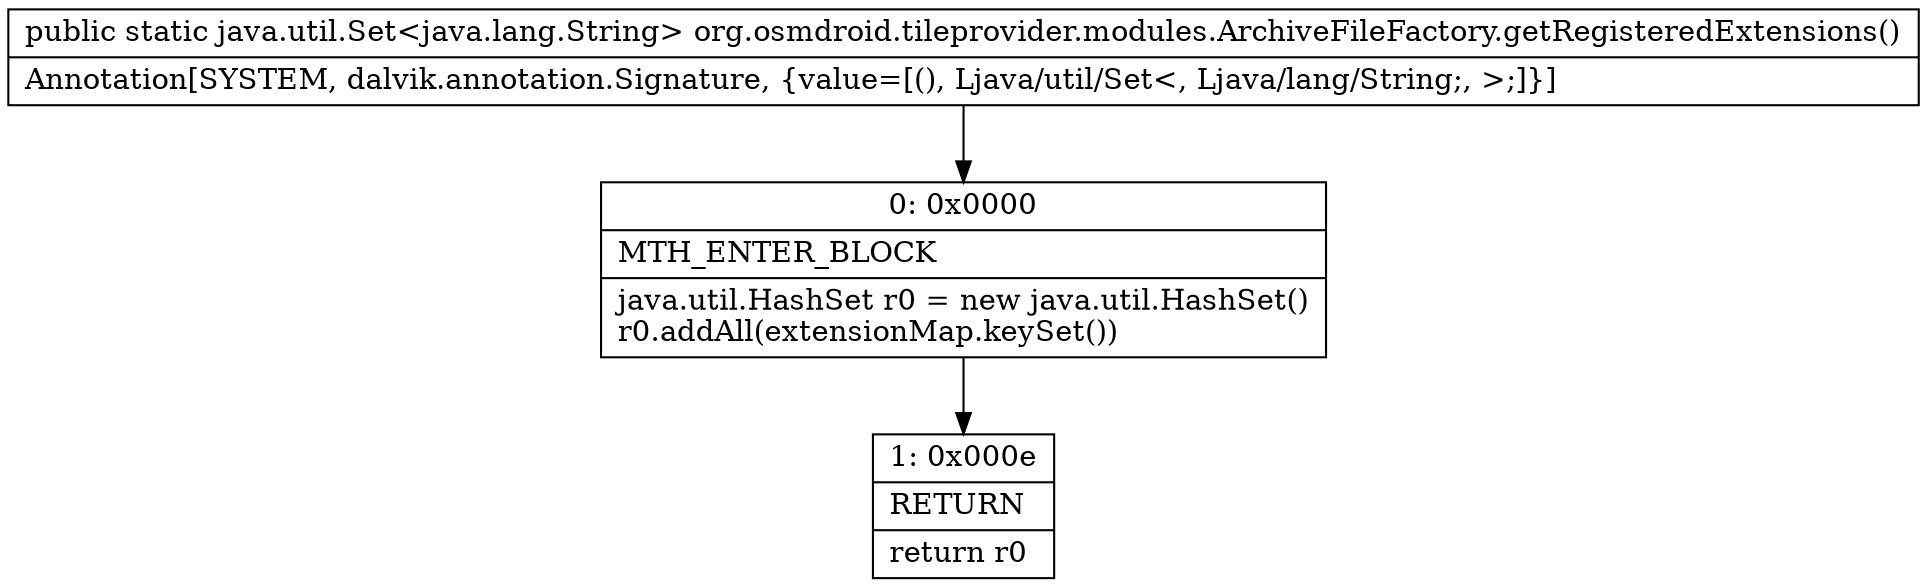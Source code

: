 digraph "CFG fororg.osmdroid.tileprovider.modules.ArchiveFileFactory.getRegisteredExtensions()Ljava\/util\/Set;" {
Node_0 [shape=record,label="{0\:\ 0x0000|MTH_ENTER_BLOCK\l|java.util.HashSet r0 = new java.util.HashSet()\lr0.addAll(extensionMap.keySet())\l}"];
Node_1 [shape=record,label="{1\:\ 0x000e|RETURN\l|return r0\l}"];
MethodNode[shape=record,label="{public static java.util.Set\<java.lang.String\> org.osmdroid.tileprovider.modules.ArchiveFileFactory.getRegisteredExtensions()  | Annotation[SYSTEM, dalvik.annotation.Signature, \{value=[(), Ljava\/util\/Set\<, Ljava\/lang\/String;, \>;]\}]\l}"];
MethodNode -> Node_0;
Node_0 -> Node_1;
}

